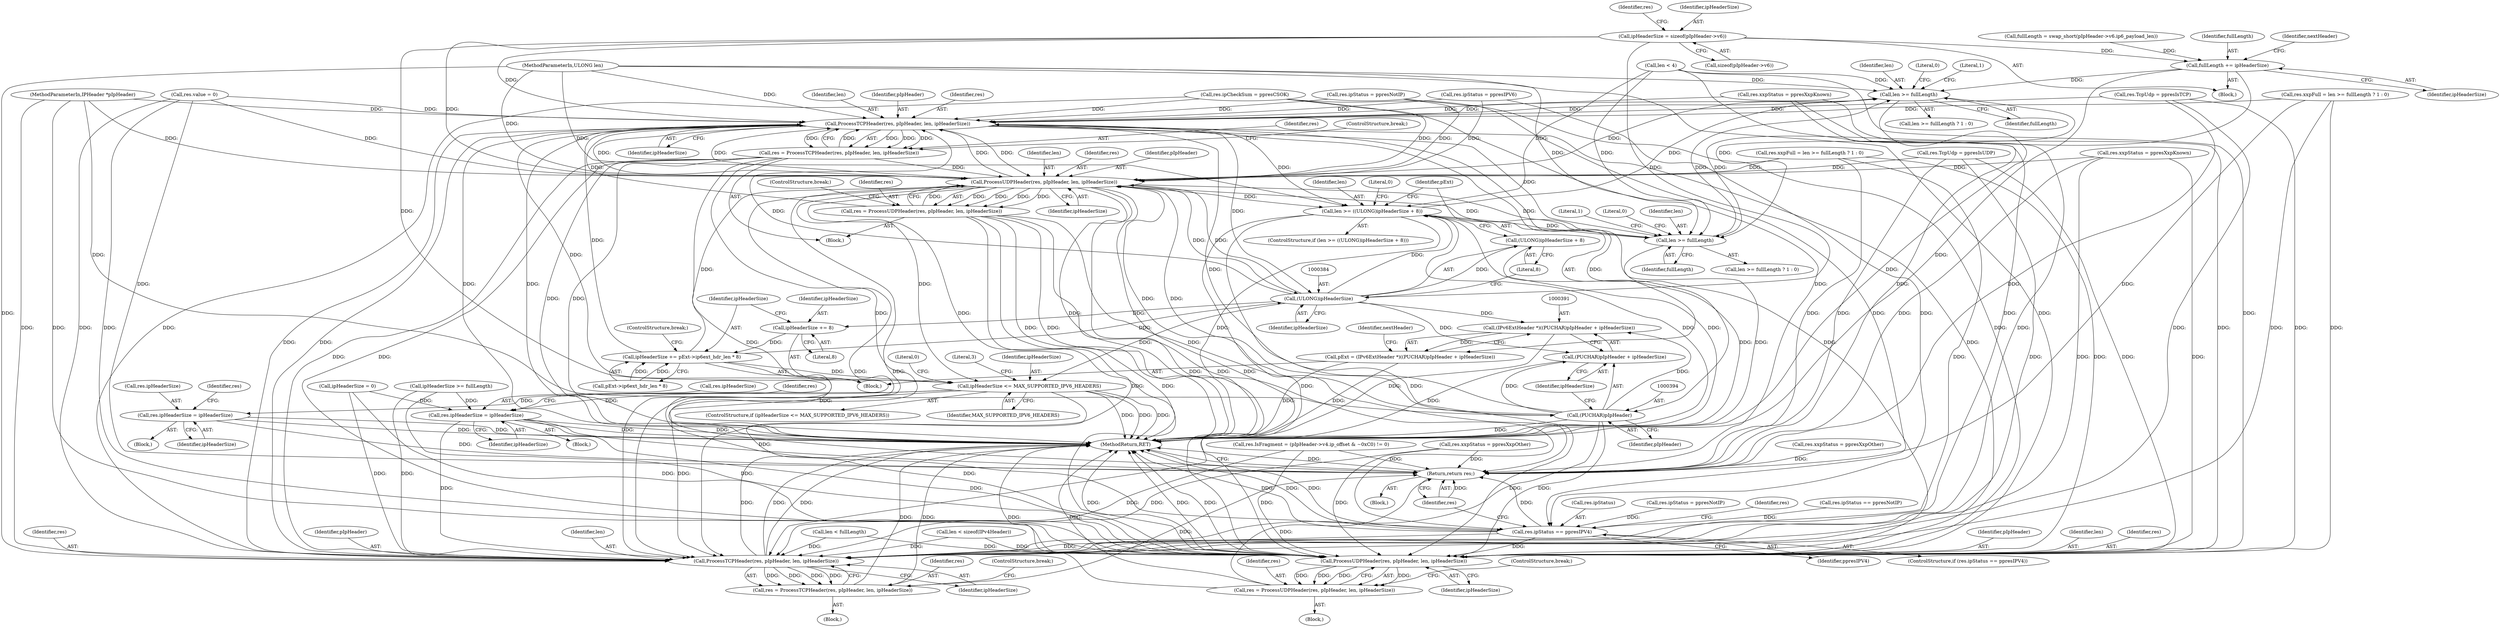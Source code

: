 digraph "0_kvm-guest-drivers-windows_fbfa4d1083ea84c5429992ca3e996d7d4fbc8238_3@API" {
"1000272" [label="(Call,ipHeaderSize = sizeof(pIpHeader->v6))"];
"1000296" [label="(Call,fullLength += ipHeaderSize)"];
"1000327" [label="(Call,len >= fullLength)"];
"1000334" [label="(Call,ProcessTCPHeader(res, pIpHeader, len, ipHeaderSize))"];
"1000332" [label="(Call,res = ProcessTCPHeader(res, pIpHeader, len, ipHeaderSize))"];
"1000366" [label="(Call,ProcessUDPHeader(res, pIpHeader, len, ipHeaderSize))"];
"1000359" [label="(Call,len >= fullLength)"];
"1000364" [label="(Call,res = ProcessUDPHeader(res, pIpHeader, len, ipHeaderSize))"];
"1000481" [label="(Call,res.ipStatus == ppresIPV4)"];
"1000516" [label="(Call,ProcessTCPHeader(res, pIpHeader, len, ipHeaderSize))"];
"1000514" [label="(Call,res = ProcessTCPHeader(res, pIpHeader, len, ipHeaderSize))"];
"1000539" [label="(Return,return res;)"];
"1000526" [label="(Call,ProcessUDPHeader(res, pIpHeader, len, ipHeaderSize))"];
"1000524" [label="(Call,res = ProcessUDPHeader(res, pIpHeader, len, ipHeaderSize))"];
"1000380" [label="(Call,len >= ((ULONG)ipHeaderSize + 8))"];
"1000383" [label="(Call,(ULONG)ipHeaderSize)"];
"1000382" [label="(Call,(ULONG)ipHeaderSize + 8)"];
"1000390" [label="(Call,(IPv6ExtHeader *)((PUCHAR)pIpHeader + ipHeaderSize))"];
"1000388" [label="(Call,pExt = (IPv6ExtHeader *)((PUCHAR)pIpHeader + ipHeaderSize))"];
"1000392" [label="(Call,(PUCHAR)pIpHeader + ipHeaderSize)"];
"1000402" [label="(Call,ipHeaderSize += 8)"];
"1000405" [label="(Call,ipHeaderSize += pExt->ip6ext_hdr_len * 8)"];
"1000446" [label="(Call,ipHeaderSize <= MAX_SUPPORTED_IPV6_HEADERS)"];
"1000461" [label="(Call,res.ipHeaderSize = ipHeaderSize)"];
"1000487" [label="(Call,res.ipHeaderSize = ipHeaderSize)"];
"1000393" [label="(Call,(PUCHAR)pIpHeader)"];
"1000365" [label="(Identifier,res)"];
"1000494" [label="(Identifier,res)"];
"1000519" [label="(Identifier,len)"];
"1000326" [label="(Call,len >= fullLength ? 1 : 0)"];
"1000482" [label="(Call,res.ipStatus)"];
"1000382" [label="(Call,(ULONG)ipHeaderSize + 8)"];
"1000274" [label="(Call,sizeof(pIpHeader->v6))"];
"1000515" [label="(Identifier,res)"];
"1000469" [label="(Literal,0)"];
"1000288" [label="(Call,fullLength = swap_short(pIpHeader->v6.ip6_payload_len))"];
"1000298" [label="(Identifier,ipHeaderSize)"];
"1000371" [label="(ControlStructure,break;)"];
"1000533" [label="(Call,res.xxpStatus = ppresXxpOther)"];
"1000402" [label="(Call,ipHeaderSize += 8)"];
"1000449" [label="(Block,)"];
"1000475" [label="(Call,res.ipStatus = ppresNotIP)"];
"1000451" [label="(Literal,3)"];
"1000526" [label="(Call,ProcessUDPHeader(res, pIpHeader, len, ipHeaderSize))"];
"1000362" [label="(Literal,1)"];
"1000363" [label="(Literal,0)"];
"1000514" [label="(Call,res = ProcessTCPHeader(res, pIpHeader, len, ipHeaderSize))"];
"1000528" [label="(Identifier,pIpHeader)"];
"1000487" [label="(Call,res.ipHeaderSize = ipHeaderSize)"];
"1000383" [label="(Call,(ULONG)ipHeaderSize)"];
"1000485" [label="(Identifier,ppresIPV4)"];
"1000492" [label="(Call,res.IsFragment = (pIpHeader->v4.ip_offset & ~0xC0) != 0)"];
"1000336" [label="(Identifier,pIpHeader)"];
"1000360" [label="(Identifier,len)"];
"1000415" [label="(Literal,0)"];
"1000403" [label="(Identifier,ipHeaderSize)"];
"1000330" [label="(Literal,1)"];
"1000491" [label="(Identifier,ipHeaderSize)"];
"1000139" [label="(Call,ipHeaderSize = 0)"];
"1000103" [label="(Block,)"];
"1000517" [label="(Identifier,res)"];
"1000361" [label="(Identifier,fullLength)"];
"1000433" [label="(Call,res.xxpStatus = ppresXxpOther)"];
"1000226" [label="(Call,len < fullLength)"];
"1000307" [label="(Block,)"];
"1000530" [label="(Identifier,ipHeaderSize)"];
"1000102" [label="(MethodParameterIn,ULONG len)"];
"1000513" [label="(Block,)"];
"1000359" [label="(Call,len >= fullLength)"];
"1000101" [label="(MethodParameterIn,IPHeader *pIpHeader)"];
"1000405" [label="(Call,ipHeaderSize += pExt->ip6ext_hdr_len * 8)"];
"1000461" [label="(Call,res.ipHeaderSize = ipHeaderSize)"];
"1000297" [label="(Identifier,fullLength)"];
"1000354" [label="(Call,res.xxpFull = len >= fullLength ? 1 : 0)"];
"1000531" [label="(ControlStructure,break;)"];
"1000541" [label="(MethodReturn,RET)"];
"1000322" [label="(Call,res.xxpFull = len >= fullLength ? 1 : 0)"];
"1000483" [label="(Identifier,res)"];
"1000389" [label="(Identifier,pExt)"];
"1000370" [label="(Identifier,ipHeaderSize)"];
"1000349" [label="(Call,res.TcpUdp = ppresIsUDP)"];
"1000366" [label="(Call,ProcessUDPHeader(res, pIpHeader, len, ipHeaderSize))"];
"1000259" [label="(Block,)"];
"1000481" [label="(Call,res.ipStatus == ppresIPV4)"];
"1000344" [label="(Call,res.xxpStatus = ppresXxpKnown)"];
"1000280" [label="(Identifier,res)"];
"1000329" [label="(Identifier,fullLength)"];
"1000393" [label="(Call,(PUCHAR)pIpHeader)"];
"1000521" [label="(ControlStructure,break;)"];
"1000386" [label="(Literal,8)"];
"1000448" [label="(Identifier,MAX_SUPPORTED_IPV6_HEADERS)"];
"1000446" [label="(Call,ipHeaderSize <= MAX_SUPPORTED_IPV6_HEADERS)"];
"1000488" [label="(Call,res.ipHeaderSize)"];
"1000385" [label="(Identifier,ipHeaderSize)"];
"1000529" [label="(Identifier,len)"];
"1000312" [label="(Call,res.xxpStatus = ppresXxpKnown)"];
"1000395" [label="(Identifier,pIpHeader)"];
"1000368" [label="(Identifier,pIpHeader)"];
"1000486" [label="(Block,)"];
"1000392" [label="(Call,(PUCHAR)pIpHeader + ipHeaderSize)"];
"1000332" [label="(Call,res = ProcessTCPHeader(res, pIpHeader, len, ipHeaderSize))"];
"1000380" [label="(Call,len >= ((ULONG)ipHeaderSize + 8))"];
"1000396" [label="(Identifier,ipHeaderSize)"];
"1000328" [label="(Identifier,len)"];
"1000520" [label="(Identifier,ipHeaderSize)"];
"1000379" [label="(ControlStructure,if (len >= ((ULONG)ipHeaderSize + 8)))"];
"1000387" [label="(Block,)"];
"1000407" [label="(Call,pExt->ip6ext_hdr_len * 8)"];
"1000516" [label="(Call,ProcessTCPHeader(res, pIpHeader, len, ipHeaderSize))"];
"1000431" [label="(ControlStructure,break;)"];
"1000406" [label="(Identifier,ipHeaderSize)"];
"1000272" [label="(Call,ipHeaderSize = sizeof(pIpHeader->v6))"];
"1000489" [label="(Identifier,res)"];
"1000335" [label="(Identifier,res)"];
"1000334" [label="(Call,ProcessTCPHeader(res, pIpHeader, len, ipHeaderSize))"];
"1000317" [label="(Call,res.TcpUdp = ppresIsTCP)"];
"1000364" [label="(Call,res = ProcessUDPHeader(res, pIpHeader, len, ipHeaderSize))"];
"1000296" [label="(Call,fullLength += ipHeaderSize)"];
"1000423" [label="(Call,res.ipStatus = ppresNotIP)"];
"1000462" [label="(Call,res.ipHeaderSize)"];
"1000338" [label="(Identifier,ipHeaderSize)"];
"1000146" [label="(Call,res.value = 0)"];
"1000327" [label="(Call,len >= fullLength)"];
"1000111" [label="(Call,len < 4)"];
"1000283" [label="(Call,res.ipCheckSum = ppresCSOK)"];
"1000539" [label="(Return,return res;)"];
"1000465" [label="(Identifier,ipHeaderSize)"];
"1000223" [label="(Call,ipHeaderSize >= fullLength)"];
"1000278" [label="(Call,res.ipStatus = ppresIPV6)"];
"1000157" [label="(Call,len < sizeof(IPv4Header))"];
"1000333" [label="(Identifier,res)"];
"1000525" [label="(Identifier,res)"];
"1000447" [label="(Identifier,ipHeaderSize)"];
"1000369" [label="(Identifier,len)"];
"1000213" [label="(Call,res.ipStatus == ppresNotIP)"];
"1000480" [label="(ControlStructure,if (res.ipStatus == ppresIPV4))"];
"1000527" [label="(Identifier,res)"];
"1000388" [label="(Call,pExt = (IPv6ExtHeader *)((PUCHAR)pIpHeader + ipHeaderSize))"];
"1000398" [label="(Identifier,nextHeader)"];
"1000301" [label="(Identifier,nextHeader)"];
"1000390" [label="(Call,(IPv6ExtHeader *)((PUCHAR)pIpHeader + ipHeaderSize))"];
"1000540" [label="(Identifier,res)"];
"1000367" [label="(Identifier,res)"];
"1000524" [label="(Call,res = ProcessUDPHeader(res, pIpHeader, len, ipHeaderSize))"];
"1000339" [label="(ControlStructure,break;)"];
"1000273" [label="(Identifier,ipHeaderSize)"];
"1000358" [label="(Call,len >= fullLength ? 1 : 0)"];
"1000445" [label="(ControlStructure,if (ipHeaderSize <= MAX_SUPPORTED_IPV6_HEADERS))"];
"1000337" [label="(Identifier,len)"];
"1000381" [label="(Identifier,len)"];
"1000404" [label="(Literal,8)"];
"1000518" [label="(Identifier,pIpHeader)"];
"1000523" [label="(Block,)"];
"1000331" [label="(Literal,0)"];
"1000272" -> "1000259"  [label="AST: "];
"1000272" -> "1000274"  [label="CFG: "];
"1000273" -> "1000272"  [label="AST: "];
"1000274" -> "1000272"  [label="AST: "];
"1000280" -> "1000272"  [label="CFG: "];
"1000272" -> "1000296"  [label="DDG: "];
"1000272" -> "1000334"  [label="DDG: "];
"1000272" -> "1000366"  [label="DDG: "];
"1000272" -> "1000383"  [label="DDG: "];
"1000272" -> "1000446"  [label="DDG: "];
"1000296" -> "1000259"  [label="AST: "];
"1000296" -> "1000298"  [label="CFG: "];
"1000297" -> "1000296"  [label="AST: "];
"1000298" -> "1000296"  [label="AST: "];
"1000301" -> "1000296"  [label="CFG: "];
"1000296" -> "1000541"  [label="DDG: "];
"1000288" -> "1000296"  [label="DDG: "];
"1000296" -> "1000327"  [label="DDG: "];
"1000296" -> "1000359"  [label="DDG: "];
"1000327" -> "1000326"  [label="AST: "];
"1000327" -> "1000329"  [label="CFG: "];
"1000328" -> "1000327"  [label="AST: "];
"1000329" -> "1000327"  [label="AST: "];
"1000330" -> "1000327"  [label="CFG: "];
"1000331" -> "1000327"  [label="CFG: "];
"1000327" -> "1000541"  [label="DDG: "];
"1000366" -> "1000327"  [label="DDG: "];
"1000111" -> "1000327"  [label="DDG: "];
"1000380" -> "1000327"  [label="DDG: "];
"1000334" -> "1000327"  [label="DDG: "];
"1000102" -> "1000327"  [label="DDG: "];
"1000359" -> "1000327"  [label="DDG: "];
"1000327" -> "1000334"  [label="DDG: "];
"1000327" -> "1000359"  [label="DDG: "];
"1000334" -> "1000332"  [label="AST: "];
"1000334" -> "1000338"  [label="CFG: "];
"1000335" -> "1000334"  [label="AST: "];
"1000336" -> "1000334"  [label="AST: "];
"1000337" -> "1000334"  [label="AST: "];
"1000338" -> "1000334"  [label="AST: "];
"1000332" -> "1000334"  [label="CFG: "];
"1000334" -> "1000541"  [label="DDG: "];
"1000334" -> "1000541"  [label="DDG: "];
"1000334" -> "1000332"  [label="DDG: "];
"1000334" -> "1000332"  [label="DDG: "];
"1000334" -> "1000332"  [label="DDG: "];
"1000334" -> "1000332"  [label="DDG: "];
"1000364" -> "1000334"  [label="DDG: "];
"1000332" -> "1000334"  [label="DDG: "];
"1000283" -> "1000334"  [label="DDG: "];
"1000317" -> "1000334"  [label="DDG: "];
"1000312" -> "1000334"  [label="DDG: "];
"1000423" -> "1000334"  [label="DDG: "];
"1000322" -> "1000334"  [label="DDG: "];
"1000146" -> "1000334"  [label="DDG: "];
"1000278" -> "1000334"  [label="DDG: "];
"1000366" -> "1000334"  [label="DDG: "];
"1000366" -> "1000334"  [label="DDG: "];
"1000393" -> "1000334"  [label="DDG: "];
"1000101" -> "1000334"  [label="DDG: "];
"1000102" -> "1000334"  [label="DDG: "];
"1000405" -> "1000334"  [label="DDG: "];
"1000383" -> "1000334"  [label="DDG: "];
"1000334" -> "1000359"  [label="DDG: "];
"1000334" -> "1000366"  [label="DDG: "];
"1000334" -> "1000366"  [label="DDG: "];
"1000334" -> "1000380"  [label="DDG: "];
"1000334" -> "1000383"  [label="DDG: "];
"1000334" -> "1000393"  [label="DDG: "];
"1000334" -> "1000446"  [label="DDG: "];
"1000334" -> "1000516"  [label="DDG: "];
"1000334" -> "1000516"  [label="DDG: "];
"1000334" -> "1000526"  [label="DDG: "];
"1000334" -> "1000526"  [label="DDG: "];
"1000332" -> "1000307"  [label="AST: "];
"1000333" -> "1000332"  [label="AST: "];
"1000339" -> "1000332"  [label="CFG: "];
"1000332" -> "1000541"  [label="DDG: "];
"1000332" -> "1000541"  [label="DDG: "];
"1000332" -> "1000366"  [label="DDG: "];
"1000332" -> "1000481"  [label="DDG: "];
"1000332" -> "1000516"  [label="DDG: "];
"1000332" -> "1000526"  [label="DDG: "];
"1000332" -> "1000539"  [label="DDG: "];
"1000366" -> "1000364"  [label="AST: "];
"1000366" -> "1000370"  [label="CFG: "];
"1000367" -> "1000366"  [label="AST: "];
"1000368" -> "1000366"  [label="AST: "];
"1000369" -> "1000366"  [label="AST: "];
"1000370" -> "1000366"  [label="AST: "];
"1000364" -> "1000366"  [label="CFG: "];
"1000366" -> "1000541"  [label="DDG: "];
"1000366" -> "1000541"  [label="DDG: "];
"1000366" -> "1000359"  [label="DDG: "];
"1000366" -> "1000364"  [label="DDG: "];
"1000366" -> "1000364"  [label="DDG: "];
"1000366" -> "1000364"  [label="DDG: "];
"1000366" -> "1000364"  [label="DDG: "];
"1000364" -> "1000366"  [label="DDG: "];
"1000283" -> "1000366"  [label="DDG: "];
"1000423" -> "1000366"  [label="DDG: "];
"1000349" -> "1000366"  [label="DDG: "];
"1000344" -> "1000366"  [label="DDG: "];
"1000146" -> "1000366"  [label="DDG: "];
"1000278" -> "1000366"  [label="DDG: "];
"1000354" -> "1000366"  [label="DDG: "];
"1000393" -> "1000366"  [label="DDG: "];
"1000101" -> "1000366"  [label="DDG: "];
"1000359" -> "1000366"  [label="DDG: "];
"1000102" -> "1000366"  [label="DDG: "];
"1000405" -> "1000366"  [label="DDG: "];
"1000383" -> "1000366"  [label="DDG: "];
"1000366" -> "1000380"  [label="DDG: "];
"1000366" -> "1000383"  [label="DDG: "];
"1000366" -> "1000393"  [label="DDG: "];
"1000366" -> "1000446"  [label="DDG: "];
"1000366" -> "1000516"  [label="DDG: "];
"1000366" -> "1000516"  [label="DDG: "];
"1000366" -> "1000526"  [label="DDG: "];
"1000366" -> "1000526"  [label="DDG: "];
"1000359" -> "1000358"  [label="AST: "];
"1000359" -> "1000361"  [label="CFG: "];
"1000360" -> "1000359"  [label="AST: "];
"1000361" -> "1000359"  [label="AST: "];
"1000362" -> "1000359"  [label="CFG: "];
"1000363" -> "1000359"  [label="CFG: "];
"1000359" -> "1000541"  [label="DDG: "];
"1000111" -> "1000359"  [label="DDG: "];
"1000380" -> "1000359"  [label="DDG: "];
"1000102" -> "1000359"  [label="DDG: "];
"1000364" -> "1000307"  [label="AST: "];
"1000365" -> "1000364"  [label="AST: "];
"1000371" -> "1000364"  [label="CFG: "];
"1000364" -> "1000541"  [label="DDG: "];
"1000364" -> "1000541"  [label="DDG: "];
"1000364" -> "1000481"  [label="DDG: "];
"1000364" -> "1000516"  [label="DDG: "];
"1000364" -> "1000526"  [label="DDG: "];
"1000364" -> "1000539"  [label="DDG: "];
"1000481" -> "1000480"  [label="AST: "];
"1000481" -> "1000485"  [label="CFG: "];
"1000482" -> "1000481"  [label="AST: "];
"1000485" -> "1000481"  [label="AST: "];
"1000489" -> "1000481"  [label="CFG: "];
"1000540" -> "1000481"  [label="CFG: "];
"1000481" -> "1000541"  [label="DDG: "];
"1000481" -> "1000541"  [label="DDG: "];
"1000481" -> "1000541"  [label="DDG: "];
"1000213" -> "1000481"  [label="DDG: "];
"1000475" -> "1000481"  [label="DDG: "];
"1000423" -> "1000481"  [label="DDG: "];
"1000278" -> "1000481"  [label="DDG: "];
"1000481" -> "1000516"  [label="DDG: "];
"1000481" -> "1000526"  [label="DDG: "];
"1000481" -> "1000539"  [label="DDG: "];
"1000516" -> "1000514"  [label="AST: "];
"1000516" -> "1000520"  [label="CFG: "];
"1000517" -> "1000516"  [label="AST: "];
"1000518" -> "1000516"  [label="AST: "];
"1000519" -> "1000516"  [label="AST: "];
"1000520" -> "1000516"  [label="AST: "];
"1000514" -> "1000516"  [label="CFG: "];
"1000516" -> "1000541"  [label="DDG: "];
"1000516" -> "1000541"  [label="DDG: "];
"1000516" -> "1000541"  [label="DDG: "];
"1000516" -> "1000514"  [label="DDG: "];
"1000516" -> "1000514"  [label="DDG: "];
"1000516" -> "1000514"  [label="DDG: "];
"1000516" -> "1000514"  [label="DDG: "];
"1000283" -> "1000516"  [label="DDG: "];
"1000317" -> "1000516"  [label="DDG: "];
"1000487" -> "1000516"  [label="DDG: "];
"1000312" -> "1000516"  [label="DDG: "];
"1000349" -> "1000516"  [label="DDG: "];
"1000322" -> "1000516"  [label="DDG: "];
"1000344" -> "1000516"  [label="DDG: "];
"1000433" -> "1000516"  [label="DDG: "];
"1000492" -> "1000516"  [label="DDG: "];
"1000146" -> "1000516"  [label="DDG: "];
"1000354" -> "1000516"  [label="DDG: "];
"1000393" -> "1000516"  [label="DDG: "];
"1000101" -> "1000516"  [label="DDG: "];
"1000226" -> "1000516"  [label="DDG: "];
"1000157" -> "1000516"  [label="DDG: "];
"1000111" -> "1000516"  [label="DDG: "];
"1000380" -> "1000516"  [label="DDG: "];
"1000102" -> "1000516"  [label="DDG: "];
"1000139" -> "1000516"  [label="DDG: "];
"1000446" -> "1000516"  [label="DDG: "];
"1000223" -> "1000516"  [label="DDG: "];
"1000514" -> "1000513"  [label="AST: "];
"1000515" -> "1000514"  [label="AST: "];
"1000521" -> "1000514"  [label="CFG: "];
"1000514" -> "1000541"  [label="DDG: "];
"1000514" -> "1000541"  [label="DDG: "];
"1000514" -> "1000539"  [label="DDG: "];
"1000539" -> "1000103"  [label="AST: "];
"1000539" -> "1000540"  [label="CFG: "];
"1000540" -> "1000539"  [label="AST: "];
"1000541" -> "1000539"  [label="CFG: "];
"1000539" -> "1000541"  [label="DDG: "];
"1000540" -> "1000539"  [label="DDG: "];
"1000524" -> "1000539"  [label="DDG: "];
"1000283" -> "1000539"  [label="DDG: "];
"1000317" -> "1000539"  [label="DDG: "];
"1000487" -> "1000539"  [label="DDG: "];
"1000312" -> "1000539"  [label="DDG: "];
"1000349" -> "1000539"  [label="DDG: "];
"1000533" -> "1000539"  [label="DDG: "];
"1000461" -> "1000539"  [label="DDG: "];
"1000322" -> "1000539"  [label="DDG: "];
"1000344" -> "1000539"  [label="DDG: "];
"1000433" -> "1000539"  [label="DDG: "];
"1000492" -> "1000539"  [label="DDG: "];
"1000146" -> "1000539"  [label="DDG: "];
"1000354" -> "1000539"  [label="DDG: "];
"1000526" -> "1000524"  [label="AST: "];
"1000526" -> "1000530"  [label="CFG: "];
"1000527" -> "1000526"  [label="AST: "];
"1000528" -> "1000526"  [label="AST: "];
"1000529" -> "1000526"  [label="AST: "];
"1000530" -> "1000526"  [label="AST: "];
"1000524" -> "1000526"  [label="CFG: "];
"1000526" -> "1000541"  [label="DDG: "];
"1000526" -> "1000541"  [label="DDG: "];
"1000526" -> "1000541"  [label="DDG: "];
"1000526" -> "1000524"  [label="DDG: "];
"1000526" -> "1000524"  [label="DDG: "];
"1000526" -> "1000524"  [label="DDG: "];
"1000526" -> "1000524"  [label="DDG: "];
"1000283" -> "1000526"  [label="DDG: "];
"1000317" -> "1000526"  [label="DDG: "];
"1000487" -> "1000526"  [label="DDG: "];
"1000312" -> "1000526"  [label="DDG: "];
"1000349" -> "1000526"  [label="DDG: "];
"1000322" -> "1000526"  [label="DDG: "];
"1000344" -> "1000526"  [label="DDG: "];
"1000433" -> "1000526"  [label="DDG: "];
"1000492" -> "1000526"  [label="DDG: "];
"1000146" -> "1000526"  [label="DDG: "];
"1000354" -> "1000526"  [label="DDG: "];
"1000393" -> "1000526"  [label="DDG: "];
"1000101" -> "1000526"  [label="DDG: "];
"1000226" -> "1000526"  [label="DDG: "];
"1000157" -> "1000526"  [label="DDG: "];
"1000111" -> "1000526"  [label="DDG: "];
"1000380" -> "1000526"  [label="DDG: "];
"1000102" -> "1000526"  [label="DDG: "];
"1000139" -> "1000526"  [label="DDG: "];
"1000446" -> "1000526"  [label="DDG: "];
"1000223" -> "1000526"  [label="DDG: "];
"1000524" -> "1000523"  [label="AST: "];
"1000525" -> "1000524"  [label="AST: "];
"1000531" -> "1000524"  [label="CFG: "];
"1000524" -> "1000541"  [label="DDG: "];
"1000524" -> "1000541"  [label="DDG: "];
"1000380" -> "1000379"  [label="AST: "];
"1000380" -> "1000382"  [label="CFG: "];
"1000381" -> "1000380"  [label="AST: "];
"1000382" -> "1000380"  [label="AST: "];
"1000389" -> "1000380"  [label="CFG: "];
"1000415" -> "1000380"  [label="CFG: "];
"1000380" -> "1000541"  [label="DDG: "];
"1000380" -> "1000541"  [label="DDG: "];
"1000380" -> "1000541"  [label="DDG: "];
"1000111" -> "1000380"  [label="DDG: "];
"1000102" -> "1000380"  [label="DDG: "];
"1000383" -> "1000380"  [label="DDG: "];
"1000383" -> "1000382"  [label="AST: "];
"1000383" -> "1000385"  [label="CFG: "];
"1000384" -> "1000383"  [label="AST: "];
"1000385" -> "1000383"  [label="AST: "];
"1000386" -> "1000383"  [label="CFG: "];
"1000383" -> "1000382"  [label="DDG: "];
"1000405" -> "1000383"  [label="DDG: "];
"1000383" -> "1000390"  [label="DDG: "];
"1000383" -> "1000392"  [label="DDG: "];
"1000383" -> "1000402"  [label="DDG: "];
"1000383" -> "1000446"  [label="DDG: "];
"1000382" -> "1000386"  [label="CFG: "];
"1000386" -> "1000382"  [label="AST: "];
"1000382" -> "1000541"  [label="DDG: "];
"1000390" -> "1000388"  [label="AST: "];
"1000390" -> "1000392"  [label="CFG: "];
"1000391" -> "1000390"  [label="AST: "];
"1000392" -> "1000390"  [label="AST: "];
"1000388" -> "1000390"  [label="CFG: "];
"1000390" -> "1000541"  [label="DDG: "];
"1000390" -> "1000388"  [label="DDG: "];
"1000393" -> "1000390"  [label="DDG: "];
"1000388" -> "1000387"  [label="AST: "];
"1000389" -> "1000388"  [label="AST: "];
"1000398" -> "1000388"  [label="CFG: "];
"1000388" -> "1000541"  [label="DDG: "];
"1000388" -> "1000541"  [label="DDG: "];
"1000392" -> "1000396"  [label="CFG: "];
"1000393" -> "1000392"  [label="AST: "];
"1000396" -> "1000392"  [label="AST: "];
"1000392" -> "1000541"  [label="DDG: "];
"1000393" -> "1000392"  [label="DDG: "];
"1000402" -> "1000387"  [label="AST: "];
"1000402" -> "1000404"  [label="CFG: "];
"1000403" -> "1000402"  [label="AST: "];
"1000404" -> "1000402"  [label="AST: "];
"1000406" -> "1000402"  [label="CFG: "];
"1000402" -> "1000405"  [label="DDG: "];
"1000405" -> "1000387"  [label="AST: "];
"1000405" -> "1000407"  [label="CFG: "];
"1000406" -> "1000405"  [label="AST: "];
"1000407" -> "1000405"  [label="AST: "];
"1000431" -> "1000405"  [label="CFG: "];
"1000405" -> "1000541"  [label="DDG: "];
"1000407" -> "1000405"  [label="DDG: "];
"1000407" -> "1000405"  [label="DDG: "];
"1000405" -> "1000446"  [label="DDG: "];
"1000446" -> "1000445"  [label="AST: "];
"1000446" -> "1000448"  [label="CFG: "];
"1000447" -> "1000446"  [label="AST: "];
"1000448" -> "1000446"  [label="AST: "];
"1000451" -> "1000446"  [label="CFG: "];
"1000469" -> "1000446"  [label="CFG: "];
"1000446" -> "1000541"  [label="DDG: "];
"1000446" -> "1000541"  [label="DDG: "];
"1000446" -> "1000541"  [label="DDG: "];
"1000446" -> "1000461"  [label="DDG: "];
"1000446" -> "1000487"  [label="DDG: "];
"1000461" -> "1000449"  [label="AST: "];
"1000461" -> "1000465"  [label="CFG: "];
"1000462" -> "1000461"  [label="AST: "];
"1000465" -> "1000461"  [label="AST: "];
"1000483" -> "1000461"  [label="CFG: "];
"1000461" -> "1000541"  [label="DDG: "];
"1000461" -> "1000541"  [label="DDG: "];
"1000487" -> "1000486"  [label="AST: "];
"1000487" -> "1000491"  [label="CFG: "];
"1000488" -> "1000487"  [label="AST: "];
"1000491" -> "1000487"  [label="AST: "];
"1000494" -> "1000487"  [label="CFG: "];
"1000487" -> "1000541"  [label="DDG: "];
"1000487" -> "1000541"  [label="DDG: "];
"1000139" -> "1000487"  [label="DDG: "];
"1000223" -> "1000487"  [label="DDG: "];
"1000393" -> "1000395"  [label="CFG: "];
"1000394" -> "1000393"  [label="AST: "];
"1000395" -> "1000393"  [label="AST: "];
"1000396" -> "1000393"  [label="CFG: "];
"1000393" -> "1000541"  [label="DDG: "];
"1000101" -> "1000393"  [label="DDG: "];
}
